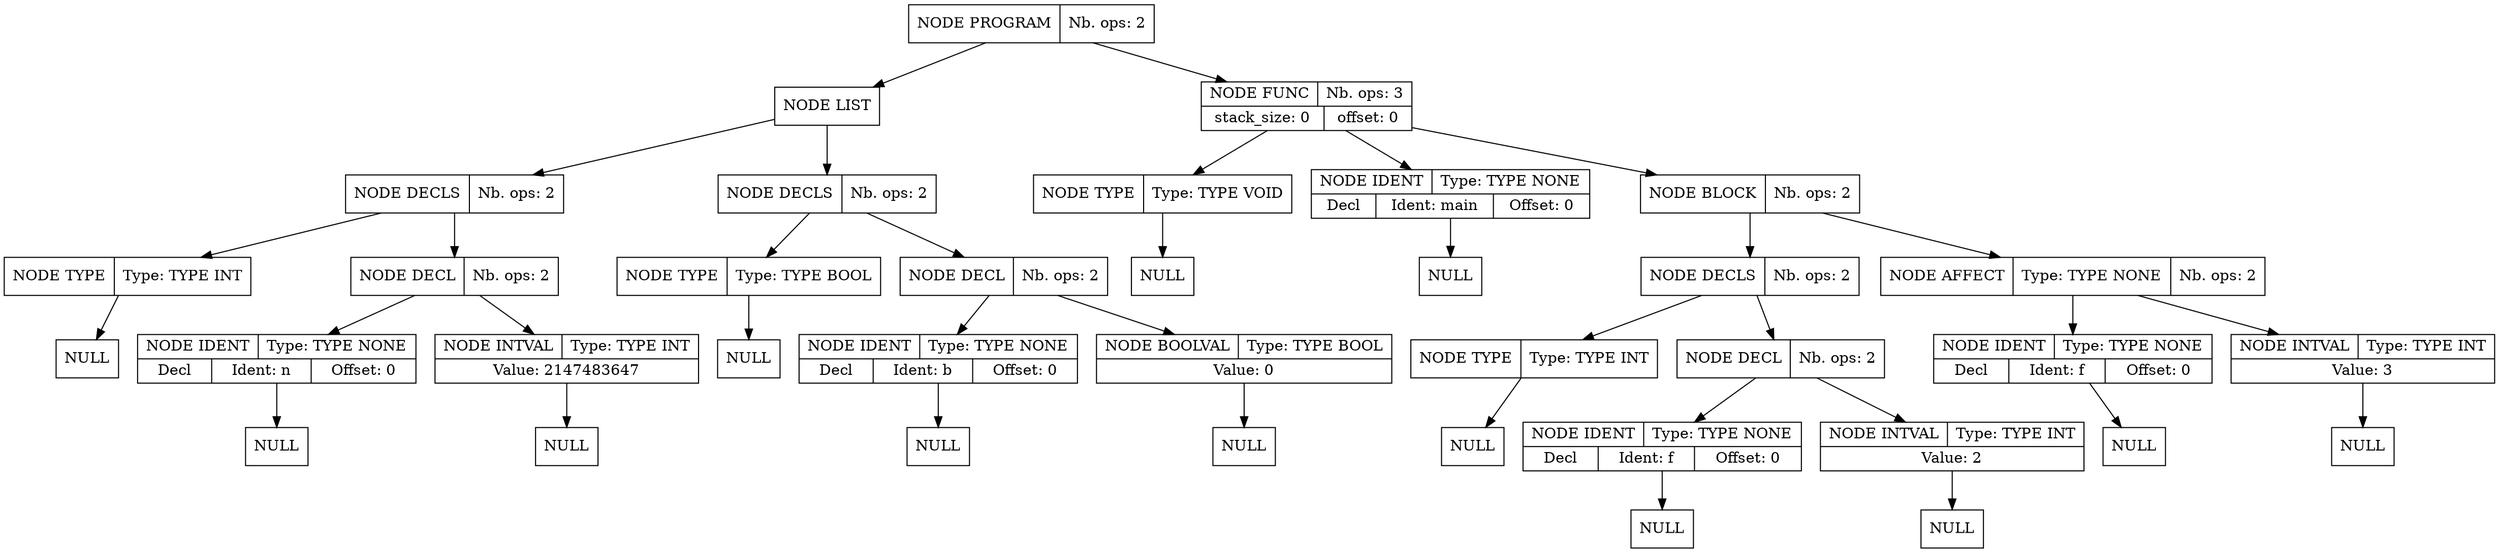digraph global_vars {
    N1 [shape=record, label="{{NODE PROGRAM|Nb. ops: 2}}"];
    N2 [shape=record, label="{{NODE LIST}}"];
    N3 [shape=record, label="{{NODE DECLS|Nb. ops: 2}}"];
    N4 [shape=record, label="{{NODE TYPE|Type: TYPE INT}}"];
    N5 [shape=record, label="{{NULL}}"];
    edge[tailclip=true];
    N4 -> N5
    edge[tailclip=true];
    N3 -> N4
    N6 [shape=record, label="{{NODE DECL|Nb. ops: 2}}"];
    N7 [shape=record, label="{{NODE IDENT|Type: TYPE NONE}|{<decl>Decl      |Ident: n|Offset: 0}}"];
    N8 [shape=record, label="{{NULL}}"];
    edge[tailclip=true];
    N7 -> N8
    edge[tailclip=true];
    N6 -> N7
    N9 [shape=record, label="{{NODE INTVAL|Type: TYPE INT}|{Value: 2147483647}}"];
    N10 [shape=record, label="{{NULL}}"];
    edge[tailclip=true];
    N9 -> N10
    edge[tailclip=true];
    N6 -> N9
    edge[tailclip=true];
    N3 -> N6
    edge[tailclip=true];
    N2 -> N3
    N11 [shape=record, label="{{NODE DECLS|Nb. ops: 2}}"];
    N12 [shape=record, label="{{NODE TYPE|Type: TYPE BOOL}}"];
    N13 [shape=record, label="{{NULL}}"];
    edge[tailclip=true];
    N12 -> N13
    edge[tailclip=true];
    N11 -> N12
    N14 [shape=record, label="{{NODE DECL|Nb. ops: 2}}"];
    N15 [shape=record, label="{{NODE IDENT|Type: TYPE NONE}|{<decl>Decl      |Ident: b|Offset: 0}}"];
    N16 [shape=record, label="{{NULL}}"];
    edge[tailclip=true];
    N15 -> N16
    edge[tailclip=true];
    N14 -> N15
    N17 [shape=record, label="{{NODE BOOLVAL|Type: TYPE BOOL}|{Value: 0}}"];
    N18 [shape=record, label="{{NULL}}"];
    edge[tailclip=true];
    N17 -> N18
    edge[tailclip=true];
    N14 -> N17
    edge[tailclip=true];
    N11 -> N14
    edge[tailclip=true];
    N2 -> N11
    edge[tailclip=true];
    N1 -> N2
    N19 [shape=record, label="{{NODE FUNC|Nb. ops: 3}|{stack_size: 0|offset: 0}}"];
    N20 [shape=record, label="{{NODE TYPE|Type: TYPE VOID}}"];
    N21 [shape=record, label="{{NULL}}"];
    edge[tailclip=true];
    N20 -> N21
    edge[tailclip=true];
    N19 -> N20
    N22 [shape=record, label="{{NODE IDENT|Type: TYPE NONE}|{<decl>Decl      |Ident: main|Offset: 0}}"];
    N23 [shape=record, label="{{NULL}}"];
    edge[tailclip=true];
    N22 -> N23
    edge[tailclip=true];
    N19 -> N22
    N24 [shape=record, label="{{NODE BLOCK|Nb. ops: 2}}"];
    N25 [shape=record, label="{{NODE DECLS|Nb. ops: 2}}"];
    N26 [shape=record, label="{{NODE TYPE|Type: TYPE INT}}"];
    N27 [shape=record, label="{{NULL}}"];
    edge[tailclip=true];
    N26 -> N27
    edge[tailclip=true];
    N25 -> N26
    N28 [shape=record, label="{{NODE DECL|Nb. ops: 2}}"];
    N29 [shape=record, label="{{NODE IDENT|Type: TYPE NONE}|{<decl>Decl      |Ident: f|Offset: 0}}"];
    N30 [shape=record, label="{{NULL}}"];
    edge[tailclip=true];
    N29 -> N30
    edge[tailclip=true];
    N28 -> N29
    N31 [shape=record, label="{{NODE INTVAL|Type: TYPE INT}|{Value: 2}}"];
    N32 [shape=record, label="{{NULL}}"];
    edge[tailclip=true];
    N31 -> N32
    edge[tailclip=true];
    N28 -> N31
    edge[tailclip=true];
    N25 -> N28
    edge[tailclip=true];
    N24 -> N25
    N33 [shape=record, label="{{NODE AFFECT|Type: TYPE NONE|Nb. ops: 2}}"];
    N34 [shape=record, label="{{NODE IDENT|Type: TYPE NONE}|{<decl>Decl      |Ident: f|Offset: 0}}"];
    N35 [shape=record, label="{{NULL}}"];
    edge[tailclip=true];
    N34 -> N35
    edge[tailclip=true];
    N33 -> N34
    N36 [shape=record, label="{{NODE INTVAL|Type: TYPE INT}|{Value: 3}}"];
    N37 [shape=record, label="{{NULL}}"];
    edge[tailclip=true];
    N36 -> N37
    edge[tailclip=true];
    N33 -> N36
    edge[tailclip=true];
    N24 -> N33
    edge[tailclip=true];
    N19 -> N24
    edge[tailclip=true];
    N1 -> N19
}